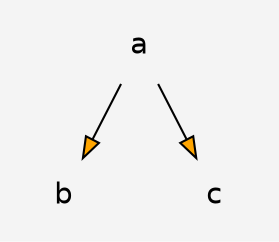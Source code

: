 digraph G {
	graph [bgcolor="#f4f4f4", size="2.5"]
	node [shape=plaintext, fontname="helvetica"]
	// rankdir="LR"
    graph [dpi=140]
	
		a -> b [fillcolor="orange"]
a -> c [fillcolor="orange"]

}